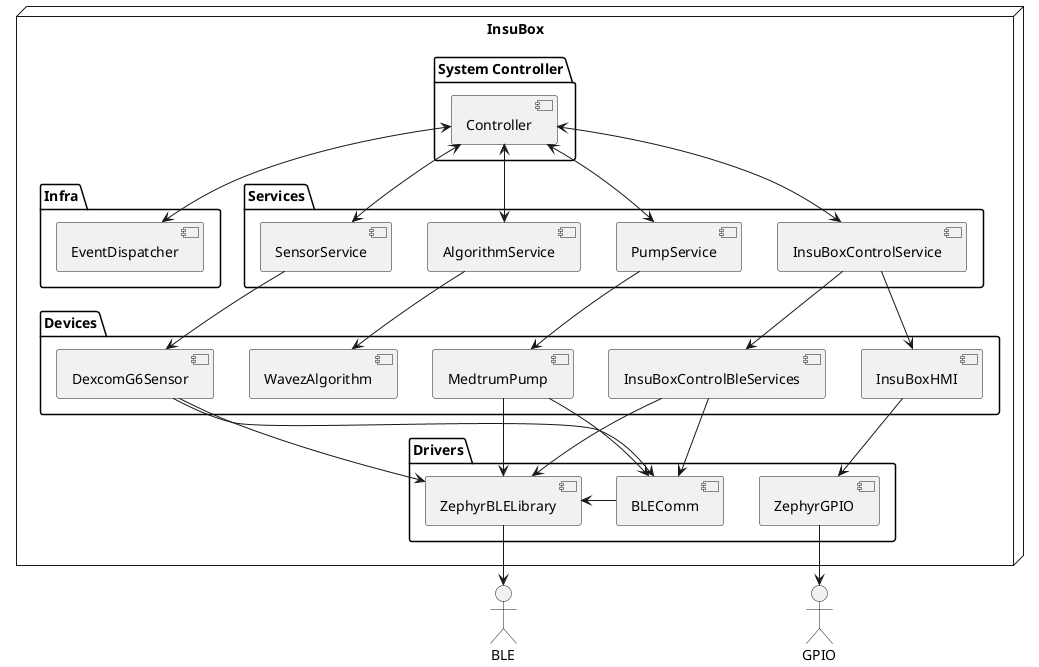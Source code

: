 @startuml inline_umlgraph_1.png
node "InsuBox" {
    package "System Controller" {
        [Controller]
    }

    package "Infra" {
        [EventDispatcher]
    }

    package "Services" {
        [AlgorithmService]
        [PumpService]
        [SensorService]
        [InsuBoxControlService]
    }

    package "Devices" {
        [WavezAlgorithm]
        [MedtrumPump]
        [DexcomG6Sensor]
        [InsuBoxControlBleServices]
        [InsuBoxHMI]
    }

    package "Drivers" {
        [BLEComm]
        [ZephyrBLELibrary]
        [ZephyrGPIO]
    }
}

' System Controller
Controller <-down-> PumpService
Controller <-down-> SensorService
Controller <-down-> InsuBoxControlService
Controller <-down-> AlgorithmService
Controller <--> EventDispatcher

' Services
AlgorithmService -down-> WavezAlgorithm
PumpService -down-> MedtrumPump
SensorService -down-> DexcomG6Sensor
InsuBoxControlService -down-> InsuBoxControlBleServices
InsuBoxControlService -down-> InsuBoxHMI

' Devices
MedtrumPump -down-> BLEComm
MedtrumPump -down-> ZephyrBLELibrary
DexcomG6Sensor -down-> BLEComm
DexcomG6Sensor -down-> ZephyrBLELibrary
InsuBoxControlBleServices -down-> BLEComm
InsuBoxControlBleServices -down-> ZephyrBLELibrary
InsuBoxHMI -down-> ZephyrGPIO

' Peripherals
actor BLE as "BLE"
actor GPIO as "GPIO"

' Drivers
BLEComm -> ZephyrBLELibrary
ZephyrBLELibrary -down-> BLE
ZephyrGPIO -down-> GPIO
@enduml
